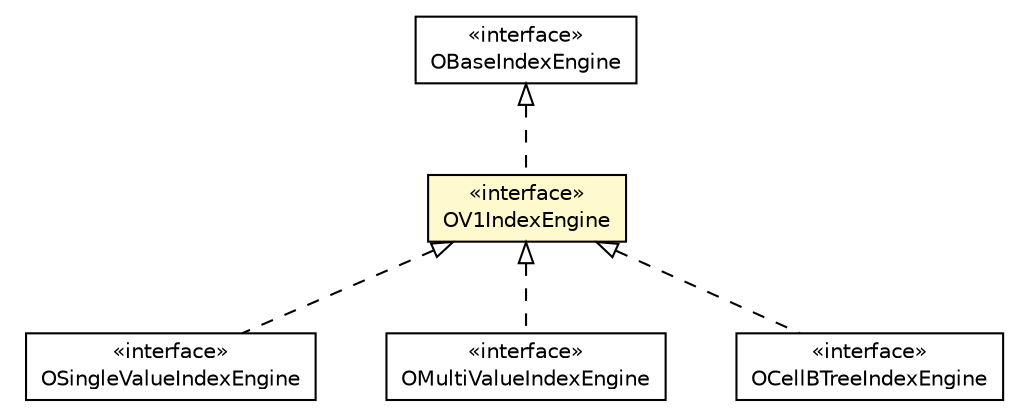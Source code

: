 #!/usr/local/bin/dot
#
# Class diagram 
# Generated by UMLGraph version R5_6-24-gf6e263 (http://www.umlgraph.org/)
#

digraph G {
	edge [fontname="Helvetica",fontsize=10,labelfontname="Helvetica",labelfontsize=10];
	node [fontname="Helvetica",fontsize=10,shape=plaintext];
	nodesep=0.25;
	ranksep=0.5;
	// com.orientechnologies.orient.core.index.engine.OSingleValueIndexEngine
	c7462525 [label=<<table title="com.orientechnologies.orient.core.index.engine.OSingleValueIndexEngine" border="0" cellborder="1" cellspacing="0" cellpadding="2" port="p" href="./OSingleValueIndexEngine.html">
		<tr><td><table border="0" cellspacing="0" cellpadding="1">
<tr><td align="center" balign="center"> &#171;interface&#187; </td></tr>
<tr><td align="center" balign="center"> OSingleValueIndexEngine </td></tr>
		</table></td></tr>
		</table>>, URL="./OSingleValueIndexEngine.html", fontname="Helvetica", fontcolor="black", fontsize=10.0];
	// com.orientechnologies.orient.core.index.engine.OV1IndexEngine
	c7462526 [label=<<table title="com.orientechnologies.orient.core.index.engine.OV1IndexEngine" border="0" cellborder="1" cellspacing="0" cellpadding="2" port="p" bgcolor="lemonChiffon" href="./OV1IndexEngine.html">
		<tr><td><table border="0" cellspacing="0" cellpadding="1">
<tr><td align="center" balign="center"> &#171;interface&#187; </td></tr>
<tr><td align="center" balign="center"> OV1IndexEngine </td></tr>
		</table></td></tr>
		</table>>, URL="./OV1IndexEngine.html", fontname="Helvetica", fontcolor="black", fontsize=10.0];
	// com.orientechnologies.orient.core.index.engine.OMultiValueIndexEngine
	c7462527 [label=<<table title="com.orientechnologies.orient.core.index.engine.OMultiValueIndexEngine" border="0" cellborder="1" cellspacing="0" cellpadding="2" port="p" href="./OMultiValueIndexEngine.html">
		<tr><td><table border="0" cellspacing="0" cellpadding="1">
<tr><td align="center" balign="center"> &#171;interface&#187; </td></tr>
<tr><td align="center" balign="center"> OMultiValueIndexEngine </td></tr>
		</table></td></tr>
		</table>>, URL="./OMultiValueIndexEngine.html", fontname="Helvetica", fontcolor="black", fontsize=10.0];
	// com.orientechnologies.orient.core.index.engine.OBaseIndexEngine
	c7462528 [label=<<table title="com.orientechnologies.orient.core.index.engine.OBaseIndexEngine" border="0" cellborder="1" cellspacing="0" cellpadding="2" port="p" href="./OBaseIndexEngine.html">
		<tr><td><table border="0" cellspacing="0" cellpadding="1">
<tr><td align="center" balign="center"> &#171;interface&#187; </td></tr>
<tr><td align="center" balign="center"> OBaseIndexEngine </td></tr>
		</table></td></tr>
		</table>>, URL="./OBaseIndexEngine.html", fontname="Helvetica", fontcolor="black", fontsize=10.0];
	// com.orientechnologies.orient.core.index.engine.v1.OCellBTreeIndexEngine
	c7462534 [label=<<table title="com.orientechnologies.orient.core.index.engine.v1.OCellBTreeIndexEngine" border="0" cellborder="1" cellspacing="0" cellpadding="2" port="p" href="./v1/OCellBTreeIndexEngine.html">
		<tr><td><table border="0" cellspacing="0" cellpadding="1">
<tr><td align="center" balign="center"> &#171;interface&#187; </td></tr>
<tr><td align="center" balign="center"> OCellBTreeIndexEngine </td></tr>
		</table></td></tr>
		</table>>, URL="./v1/OCellBTreeIndexEngine.html", fontname="Helvetica", fontcolor="black", fontsize=10.0];
	//com.orientechnologies.orient.core.index.engine.OSingleValueIndexEngine implements com.orientechnologies.orient.core.index.engine.OV1IndexEngine
	c7462526:p -> c7462525:p [dir=back,arrowtail=empty,style=dashed];
	//com.orientechnologies.orient.core.index.engine.OV1IndexEngine implements com.orientechnologies.orient.core.index.engine.OBaseIndexEngine
	c7462528:p -> c7462526:p [dir=back,arrowtail=empty,style=dashed];
	//com.orientechnologies.orient.core.index.engine.OMultiValueIndexEngine implements com.orientechnologies.orient.core.index.engine.OV1IndexEngine
	c7462526:p -> c7462527:p [dir=back,arrowtail=empty,style=dashed];
	//com.orientechnologies.orient.core.index.engine.v1.OCellBTreeIndexEngine implements com.orientechnologies.orient.core.index.engine.OV1IndexEngine
	c7462526:p -> c7462534:p [dir=back,arrowtail=empty,style=dashed];
}

